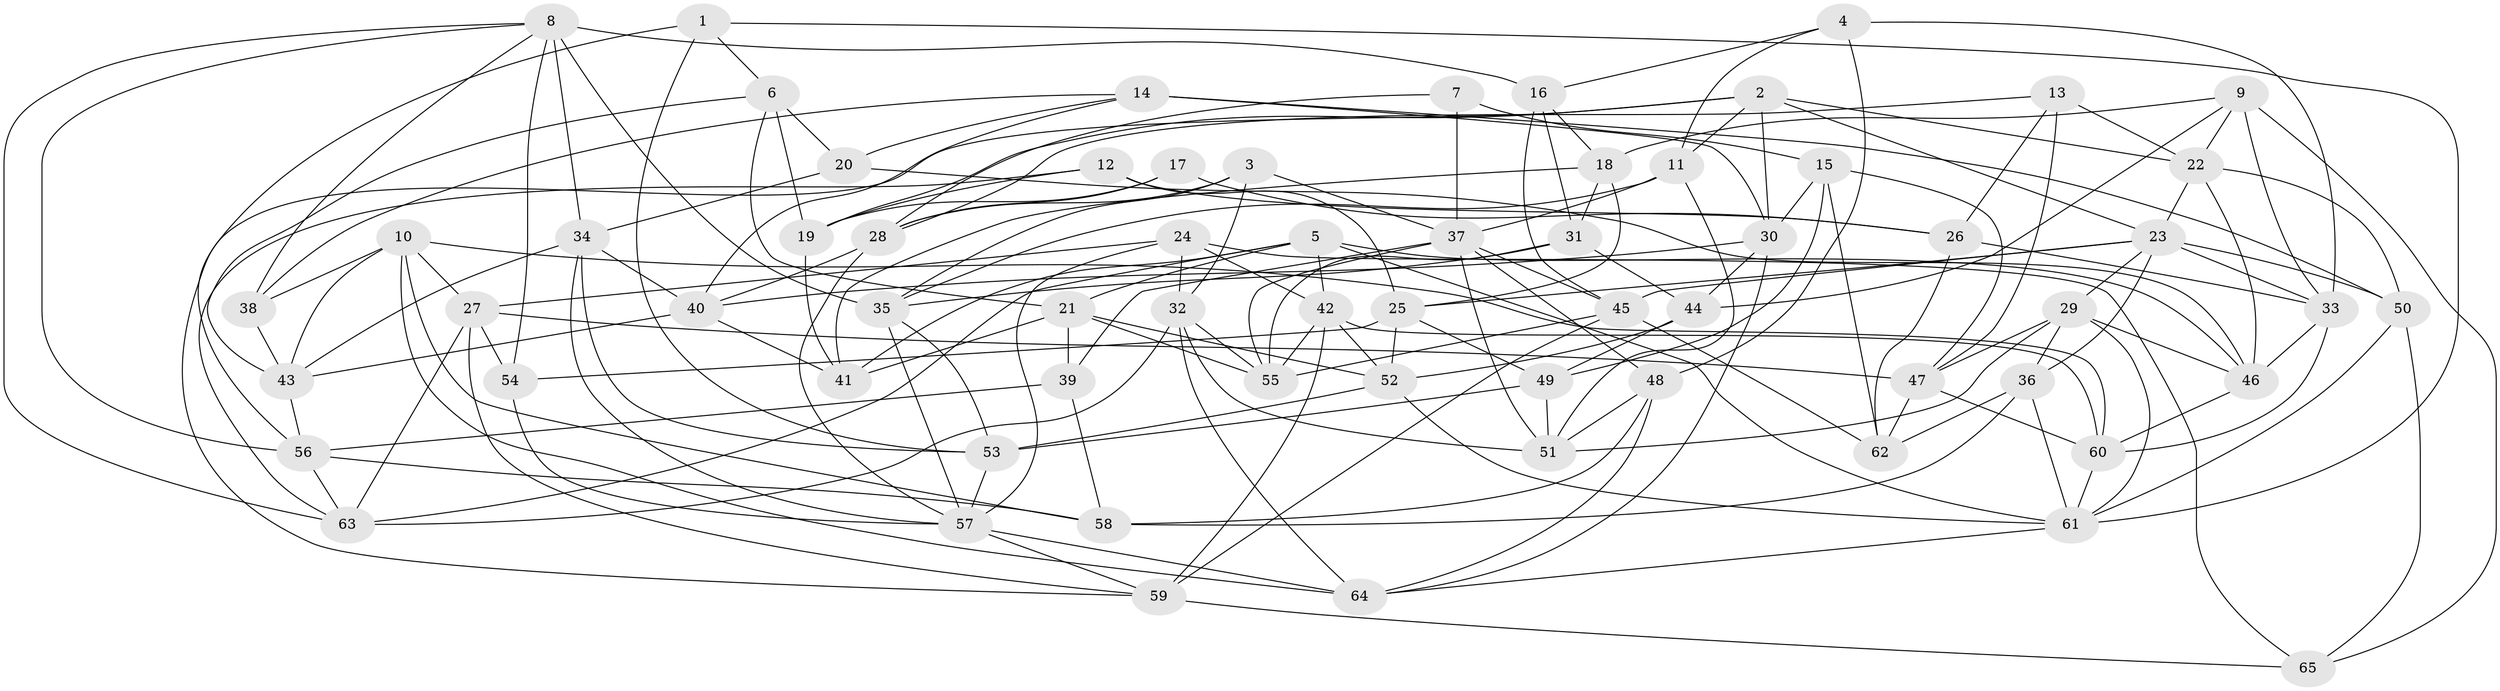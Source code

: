 // original degree distribution, {4: 1.0}
// Generated by graph-tools (version 1.1) at 2025/03/03/09/25 03:03:06]
// undirected, 65 vertices, 177 edges
graph export_dot {
graph [start="1"]
  node [color=gray90,style=filled];
  1;
  2;
  3;
  4;
  5;
  6;
  7;
  8;
  9;
  10;
  11;
  12;
  13;
  14;
  15;
  16;
  17;
  18;
  19;
  20;
  21;
  22;
  23;
  24;
  25;
  26;
  27;
  28;
  29;
  30;
  31;
  32;
  33;
  34;
  35;
  36;
  37;
  38;
  39;
  40;
  41;
  42;
  43;
  44;
  45;
  46;
  47;
  48;
  49;
  50;
  51;
  52;
  53;
  54;
  55;
  56;
  57;
  58;
  59;
  60;
  61;
  62;
  63;
  64;
  65;
  1 -- 6 [weight=1.0];
  1 -- 53 [weight=1.0];
  1 -- 56 [weight=1.0];
  1 -- 61 [weight=1.0];
  2 -- 11 [weight=1.0];
  2 -- 19 [weight=1.0];
  2 -- 22 [weight=1.0];
  2 -- 23 [weight=1.0];
  2 -- 30 [weight=1.0];
  2 -- 59 [weight=1.0];
  3 -- 28 [weight=1.0];
  3 -- 32 [weight=1.0];
  3 -- 35 [weight=1.0];
  3 -- 37 [weight=1.0];
  4 -- 11 [weight=1.0];
  4 -- 16 [weight=1.0];
  4 -- 33 [weight=1.0];
  4 -- 48 [weight=1.0];
  5 -- 21 [weight=1.0];
  5 -- 41 [weight=1.0];
  5 -- 42 [weight=1.0];
  5 -- 46 [weight=1.0];
  5 -- 61 [weight=1.0];
  5 -- 63 [weight=1.0];
  6 -- 19 [weight=2.0];
  6 -- 20 [weight=1.0];
  6 -- 21 [weight=1.0];
  6 -- 43 [weight=1.0];
  7 -- 15 [weight=1.0];
  7 -- 28 [weight=1.0];
  7 -- 37 [weight=2.0];
  8 -- 16 [weight=2.0];
  8 -- 34 [weight=1.0];
  8 -- 35 [weight=1.0];
  8 -- 38 [weight=1.0];
  8 -- 54 [weight=1.0];
  8 -- 56 [weight=1.0];
  8 -- 63 [weight=1.0];
  9 -- 18 [weight=1.0];
  9 -- 22 [weight=1.0];
  9 -- 33 [weight=1.0];
  9 -- 44 [weight=1.0];
  9 -- 65 [weight=2.0];
  10 -- 27 [weight=1.0];
  10 -- 38 [weight=1.0];
  10 -- 43 [weight=1.0];
  10 -- 58 [weight=1.0];
  10 -- 60 [weight=1.0];
  10 -- 64 [weight=1.0];
  11 -- 35 [weight=1.0];
  11 -- 37 [weight=2.0];
  11 -- 51 [weight=1.0];
  12 -- 19 [weight=1.0];
  12 -- 25 [weight=1.0];
  12 -- 26 [weight=1.0];
  12 -- 63 [weight=1.0];
  13 -- 22 [weight=1.0];
  13 -- 26 [weight=1.0];
  13 -- 28 [weight=1.0];
  13 -- 47 [weight=1.0];
  14 -- 20 [weight=1.0];
  14 -- 30 [weight=1.0];
  14 -- 38 [weight=1.0];
  14 -- 40 [weight=1.0];
  14 -- 50 [weight=2.0];
  15 -- 30 [weight=1.0];
  15 -- 47 [weight=1.0];
  15 -- 49 [weight=2.0];
  15 -- 62 [weight=1.0];
  16 -- 18 [weight=1.0];
  16 -- 31 [weight=1.0];
  16 -- 45 [weight=1.0];
  17 -- 19 [weight=1.0];
  17 -- 26 [weight=2.0];
  17 -- 28 [weight=1.0];
  18 -- 25 [weight=1.0];
  18 -- 31 [weight=1.0];
  18 -- 41 [weight=2.0];
  19 -- 41 [weight=1.0];
  20 -- 34 [weight=1.0];
  20 -- 46 [weight=1.0];
  21 -- 39 [weight=1.0];
  21 -- 41 [weight=1.0];
  21 -- 52 [weight=1.0];
  21 -- 55 [weight=1.0];
  22 -- 23 [weight=1.0];
  22 -- 46 [weight=1.0];
  22 -- 50 [weight=1.0];
  23 -- 25 [weight=1.0];
  23 -- 29 [weight=1.0];
  23 -- 33 [weight=1.0];
  23 -- 36 [weight=1.0];
  23 -- 45 [weight=1.0];
  23 -- 50 [weight=1.0];
  24 -- 27 [weight=1.0];
  24 -- 32 [weight=1.0];
  24 -- 42 [weight=1.0];
  24 -- 57 [weight=1.0];
  24 -- 65 [weight=2.0];
  25 -- 49 [weight=1.0];
  25 -- 52 [weight=1.0];
  25 -- 54 [weight=1.0];
  26 -- 33 [weight=1.0];
  26 -- 62 [weight=1.0];
  27 -- 47 [weight=1.0];
  27 -- 54 [weight=1.0];
  27 -- 59 [weight=1.0];
  27 -- 63 [weight=1.0];
  28 -- 40 [weight=1.0];
  28 -- 57 [weight=1.0];
  29 -- 36 [weight=1.0];
  29 -- 46 [weight=1.0];
  29 -- 47 [weight=1.0];
  29 -- 51 [weight=1.0];
  29 -- 61 [weight=1.0];
  30 -- 40 [weight=1.0];
  30 -- 44 [weight=1.0];
  30 -- 64 [weight=1.0];
  31 -- 35 [weight=1.0];
  31 -- 44 [weight=2.0];
  31 -- 55 [weight=1.0];
  32 -- 51 [weight=1.0];
  32 -- 55 [weight=1.0];
  32 -- 63 [weight=1.0];
  32 -- 64 [weight=1.0];
  33 -- 46 [weight=1.0];
  33 -- 60 [weight=1.0];
  34 -- 40 [weight=1.0];
  34 -- 43 [weight=1.0];
  34 -- 53 [weight=1.0];
  34 -- 57 [weight=1.0];
  35 -- 53 [weight=1.0];
  35 -- 57 [weight=1.0];
  36 -- 58 [weight=1.0];
  36 -- 61 [weight=1.0];
  36 -- 62 [weight=2.0];
  37 -- 39 [weight=1.0];
  37 -- 45 [weight=1.0];
  37 -- 48 [weight=1.0];
  37 -- 51 [weight=1.0];
  37 -- 55 [weight=1.0];
  38 -- 43 [weight=1.0];
  39 -- 56 [weight=1.0];
  39 -- 58 [weight=1.0];
  40 -- 41 [weight=1.0];
  40 -- 43 [weight=1.0];
  42 -- 52 [weight=1.0];
  42 -- 55 [weight=1.0];
  42 -- 59 [weight=1.0];
  42 -- 60 [weight=1.0];
  43 -- 56 [weight=1.0];
  44 -- 49 [weight=1.0];
  44 -- 52 [weight=1.0];
  45 -- 55 [weight=1.0];
  45 -- 59 [weight=1.0];
  45 -- 62 [weight=1.0];
  46 -- 60 [weight=1.0];
  47 -- 60 [weight=1.0];
  47 -- 62 [weight=1.0];
  48 -- 51 [weight=1.0];
  48 -- 58 [weight=2.0];
  48 -- 64 [weight=1.0];
  49 -- 51 [weight=1.0];
  49 -- 53 [weight=1.0];
  50 -- 61 [weight=1.0];
  50 -- 65 [weight=1.0];
  52 -- 53 [weight=1.0];
  52 -- 61 [weight=1.0];
  53 -- 57 [weight=1.0];
  54 -- 57 [weight=1.0];
  56 -- 58 [weight=1.0];
  56 -- 63 [weight=1.0];
  57 -- 59 [weight=1.0];
  57 -- 64 [weight=1.0];
  59 -- 65 [weight=1.0];
  60 -- 61 [weight=1.0];
  61 -- 64 [weight=1.0];
}
